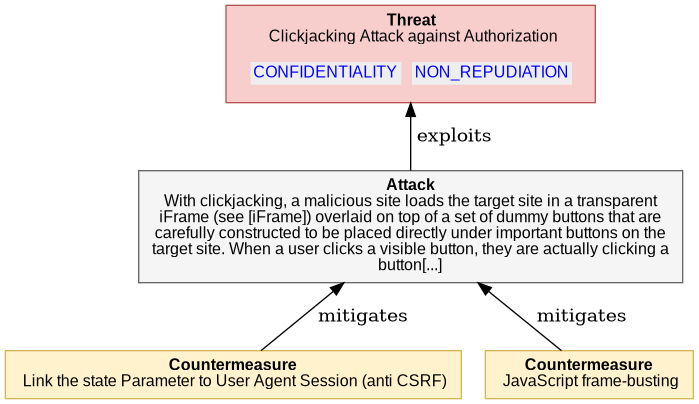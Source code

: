  

@startuml
digraph G {
rankdir="BT";
  node [shape=plaintext, fontname="Arial" fontsize="12"];
    "4_4_1_9_CLICKJACKING" [ fillcolor="#F8CECC", style=filled, shape=polygon, color="#B85450"
    label= 
    <<table border="0" cellborder="0" cellspacing="0">
     <tr><td align="center"><b>Threat</b><br/> 

Clickjacking Attack against Authorization
</td></tr>
     <tr><td><table border="0" cellborder="0" cellspacing="8"><tr>
                ret += secObj.linkedImpactMDText()
     <td align="center" href="#OAuth2.CONFIDENTIALITY" bgcolor="#EEEEEE"><font color="blue">CONFIDENTIALITY</font></td>
                ret += secObj.linkedImpactMDText()
     <td align="center" href="#OAuth2.NON_REPUDIATION" bgcolor="#EEEEEE"><font color="blue">NON_REPUDIATION</font></td>
     </tr></table></td></tr>   
   </table>>
   ];
    
"4_4_1_9_CLICKJACKING_attack" [ fillcolor="#f5f5f5", style=filled, shape=polygon, color="#666666", label =     
    <<table border="0" cellborder="0" cellspacing="0">
     <tr><td align="center"><b>Attack</b><br/>

With clickjacking, a malicious site loads the target site in a transparent<br/>iFrame (see [iFrame]) overlaid on top of a set of dummy buttons that are<br/>carefully constructed to be placed directly under important buttons on the<br/>target site. When a user clicks a visible button, they are actually clicking a<br/>button[...]
</td></tr>
   </table>>
    ]

"4_4_1_9_CLICKJACKING_attack" -> "4_4_1_9_CLICKJACKING"  [label = " exploits"]

    "4_4_1_9_CLICKJACKING_countermeasure0" [ 
       fillcolor="#FFF2CC", style=filled, shape=polygon, color="#D6B656", label =     
    <<table border="0" cellborder="0" cellspacing="0">
     <tr><td align="left"><b>Countermeasure</b><br/> 

Link the state Parameter to User Agent Session (anti CSRF)
</td></tr>
   </table>>
   ]

     "4_4_1_9_CLICKJACKING_countermeasure0" -> "4_4_1_9_CLICKJACKING_attack" [label = " mitigates"]

    "4_4_1_9_CLICKJACKING_countermeasure1" [ 
       fillcolor="#FFF2CC", style=filled, shape=polygon, color="#D6B656", label =     
    <<table border="0" cellborder="0" cellspacing="0">
     <tr><td align="left"><b>Countermeasure</b><br/> 

JavaScript frame-busting
</td></tr>
   </table>>
   ]

     "4_4_1_9_CLICKJACKING_countermeasure1" -> "4_4_1_9_CLICKJACKING_attack" [label = " mitigates"]

}
@enduml

